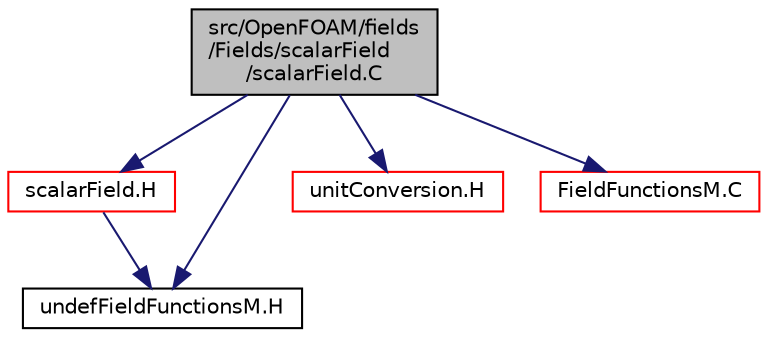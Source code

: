 digraph "src/OpenFOAM/fields/Fields/scalarField/scalarField.C"
{
  bgcolor="transparent";
  edge [fontname="Helvetica",fontsize="10",labelfontname="Helvetica",labelfontsize="10"];
  node [fontname="Helvetica",fontsize="10",shape=record];
  Node1 [label="src/OpenFOAM/fields\l/Fields/scalarField\l/scalarField.C",height=0.2,width=0.4,color="black", fillcolor="grey75", style="filled", fontcolor="black"];
  Node1 -> Node2 [color="midnightblue",fontsize="10",style="solid",fontname="Helvetica"];
  Node2 [label="scalarField.H",height=0.2,width=0.4,color="red",URL="$a08092.html"];
  Node2 -> Node3 [color="midnightblue",fontsize="10",style="solid",fontname="Helvetica"];
  Node3 [label="undefFieldFunctionsM.H",height=0.2,width=0.4,color="black",URL="$a08075.html"];
  Node1 -> Node4 [color="midnightblue",fontsize="10",style="solid",fontname="Helvetica"];
  Node4 [label="unitConversion.H",height=0.2,width=0.4,color="red",URL="$a08304.html",tooltip="Unit conversion functions. "];
  Node1 -> Node5 [color="midnightblue",fontsize="10",style="solid",fontname="Helvetica"];
  Node5 [label="FieldFunctionsM.C",height=0.2,width=0.4,color="red",URL="$a08068.html"];
  Node1 -> Node3 [color="midnightblue",fontsize="10",style="solid",fontname="Helvetica"];
}
